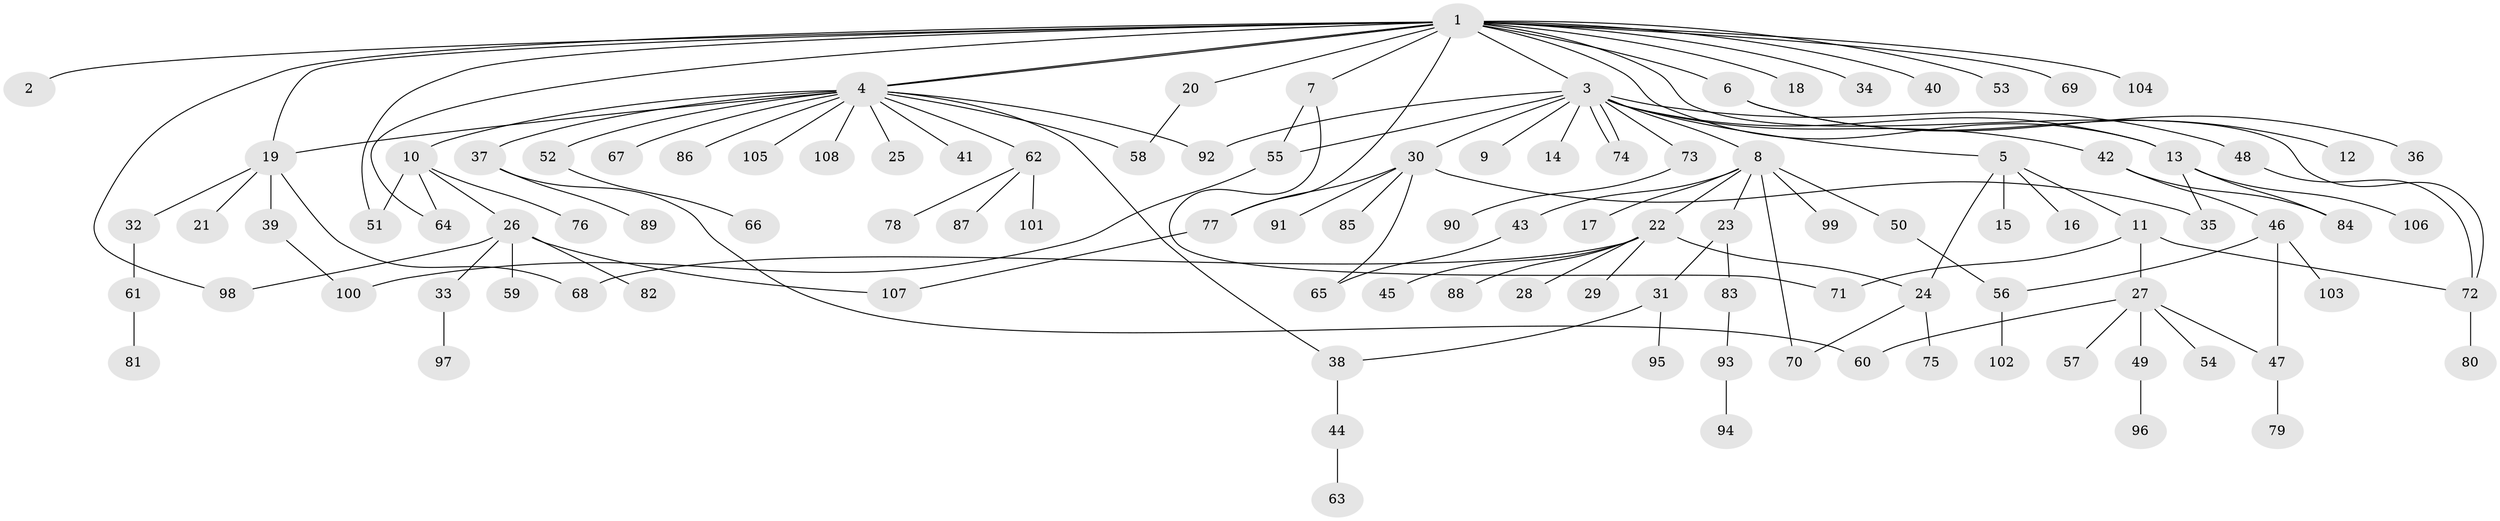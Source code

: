 // Generated by graph-tools (version 1.1) at 2025/35/03/09/25 02:35:44]
// undirected, 108 vertices, 133 edges
graph export_dot {
graph [start="1"]
  node [color=gray90,style=filled];
  1;
  2;
  3;
  4;
  5;
  6;
  7;
  8;
  9;
  10;
  11;
  12;
  13;
  14;
  15;
  16;
  17;
  18;
  19;
  20;
  21;
  22;
  23;
  24;
  25;
  26;
  27;
  28;
  29;
  30;
  31;
  32;
  33;
  34;
  35;
  36;
  37;
  38;
  39;
  40;
  41;
  42;
  43;
  44;
  45;
  46;
  47;
  48;
  49;
  50;
  51;
  52;
  53;
  54;
  55;
  56;
  57;
  58;
  59;
  60;
  61;
  62;
  63;
  64;
  65;
  66;
  67;
  68;
  69;
  70;
  71;
  72;
  73;
  74;
  75;
  76;
  77;
  78;
  79;
  80;
  81;
  82;
  83;
  84;
  85;
  86;
  87;
  88;
  89;
  90;
  91;
  92;
  93;
  94;
  95;
  96;
  97;
  98;
  99;
  100;
  101;
  102;
  103;
  104;
  105;
  106;
  107;
  108;
  1 -- 2;
  1 -- 3;
  1 -- 4;
  1 -- 4;
  1 -- 6;
  1 -- 7;
  1 -- 13;
  1 -- 18;
  1 -- 19;
  1 -- 20;
  1 -- 34;
  1 -- 40;
  1 -- 51;
  1 -- 53;
  1 -- 64;
  1 -- 69;
  1 -- 72;
  1 -- 77;
  1 -- 98;
  1 -- 104;
  3 -- 5;
  3 -- 8;
  3 -- 9;
  3 -- 13;
  3 -- 14;
  3 -- 30;
  3 -- 42;
  3 -- 48;
  3 -- 55;
  3 -- 73;
  3 -- 74;
  3 -- 74;
  3 -- 92;
  4 -- 10;
  4 -- 19;
  4 -- 25;
  4 -- 37;
  4 -- 38;
  4 -- 41;
  4 -- 52;
  4 -- 58;
  4 -- 62;
  4 -- 67;
  4 -- 86;
  4 -- 92;
  4 -- 105;
  4 -- 108;
  5 -- 11;
  5 -- 15;
  5 -- 16;
  5 -- 24;
  6 -- 12;
  6 -- 36;
  7 -- 55;
  7 -- 71;
  8 -- 17;
  8 -- 22;
  8 -- 23;
  8 -- 43;
  8 -- 50;
  8 -- 70;
  8 -- 99;
  10 -- 26;
  10 -- 51;
  10 -- 64;
  10 -- 76;
  11 -- 27;
  11 -- 71;
  11 -- 72;
  13 -- 35;
  13 -- 84;
  13 -- 106;
  19 -- 21;
  19 -- 32;
  19 -- 39;
  19 -- 68;
  20 -- 58;
  22 -- 24;
  22 -- 28;
  22 -- 29;
  22 -- 45;
  22 -- 68;
  22 -- 88;
  23 -- 31;
  23 -- 83;
  24 -- 70;
  24 -- 75;
  26 -- 33;
  26 -- 59;
  26 -- 82;
  26 -- 98;
  26 -- 107;
  27 -- 47;
  27 -- 49;
  27 -- 54;
  27 -- 57;
  27 -- 60;
  30 -- 35;
  30 -- 65;
  30 -- 77;
  30 -- 85;
  30 -- 91;
  31 -- 38;
  31 -- 95;
  32 -- 61;
  33 -- 97;
  37 -- 60;
  37 -- 89;
  38 -- 44;
  39 -- 100;
  42 -- 46;
  42 -- 84;
  43 -- 65;
  44 -- 63;
  46 -- 47;
  46 -- 56;
  46 -- 103;
  47 -- 79;
  48 -- 72;
  49 -- 96;
  50 -- 56;
  52 -- 66;
  55 -- 100;
  56 -- 102;
  61 -- 81;
  62 -- 78;
  62 -- 87;
  62 -- 101;
  72 -- 80;
  73 -- 90;
  77 -- 107;
  83 -- 93;
  93 -- 94;
}
